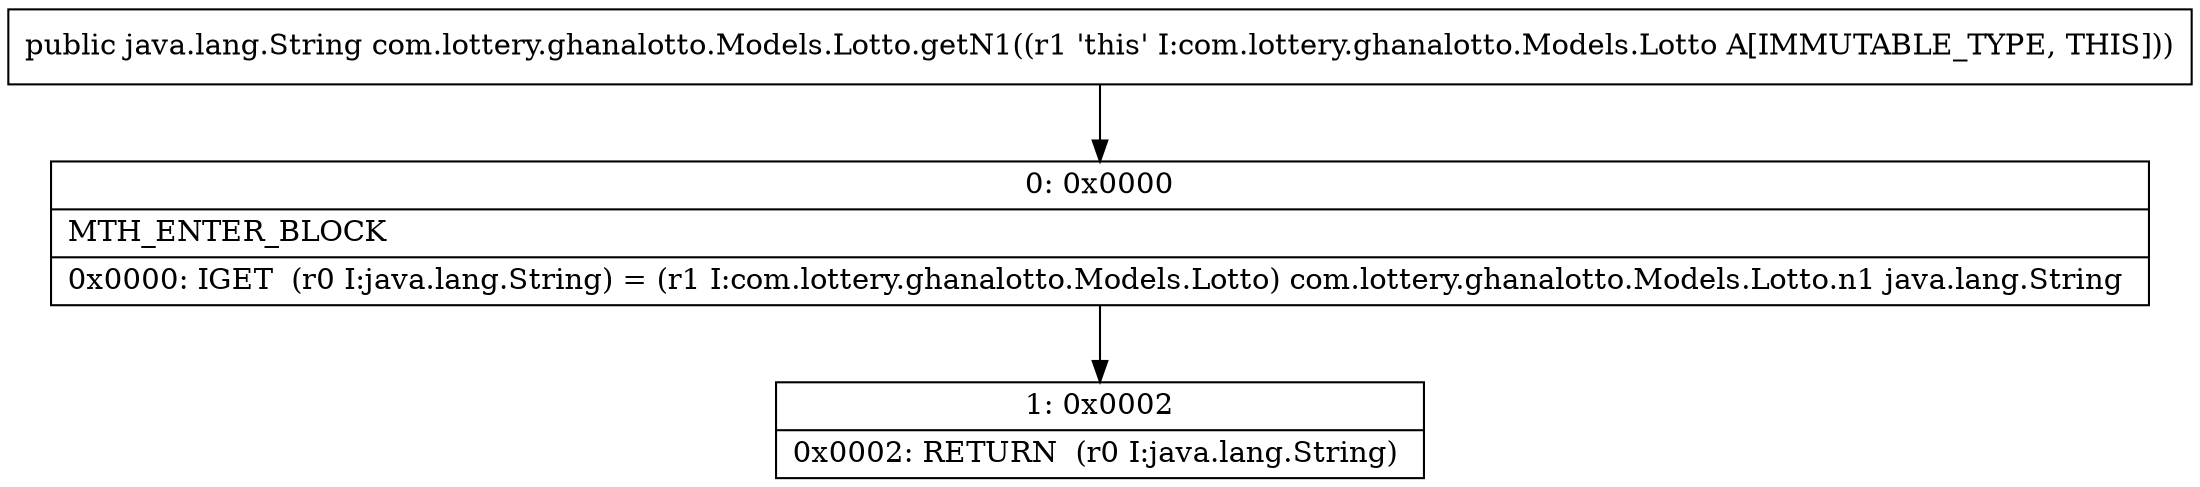 digraph "CFG forcom.lottery.ghanalotto.Models.Lotto.getN1()Ljava\/lang\/String;" {
Node_0 [shape=record,label="{0\:\ 0x0000|MTH_ENTER_BLOCK\l|0x0000: IGET  (r0 I:java.lang.String) = (r1 I:com.lottery.ghanalotto.Models.Lotto) com.lottery.ghanalotto.Models.Lotto.n1 java.lang.String \l}"];
Node_1 [shape=record,label="{1\:\ 0x0002|0x0002: RETURN  (r0 I:java.lang.String) \l}"];
MethodNode[shape=record,label="{public java.lang.String com.lottery.ghanalotto.Models.Lotto.getN1((r1 'this' I:com.lottery.ghanalotto.Models.Lotto A[IMMUTABLE_TYPE, THIS])) }"];
MethodNode -> Node_0;
Node_0 -> Node_1;
}

